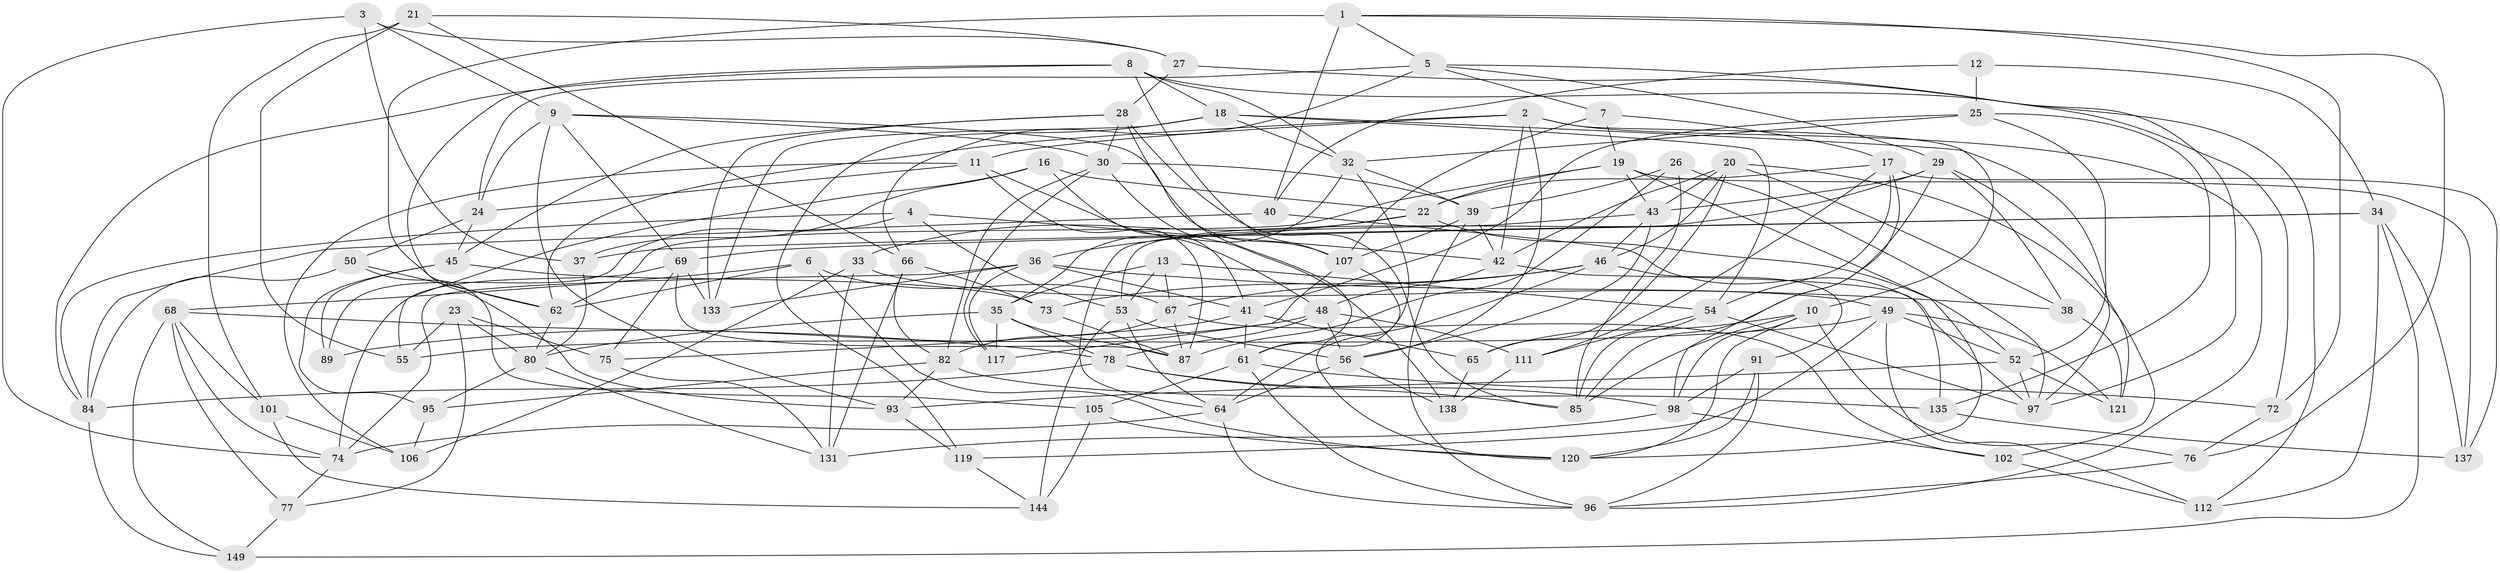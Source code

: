 // original degree distribution, {4: 1.0}
// Generated by graph-tools (version 1.1) at 2025/11/02/27/25 16:11:46]
// undirected, 95 vertices, 239 edges
graph export_dot {
graph [start="1"]
  node [color=gray90,style=filled];
  1 [super="+15"];
  2 [super="+14"];
  3;
  4;
  5 [super="+92"];
  6;
  7;
  8 [super="+124"];
  9 [super="+94"];
  10 [super="+70"];
  11 [super="+63"];
  12;
  13;
  16;
  17 [super="+141"];
  18 [super="+122"];
  19 [super="+100"];
  20 [super="+44"];
  21;
  22 [super="+126"];
  23;
  24 [super="+114"];
  25 [super="+146"];
  26;
  27;
  28 [super="+31"];
  29 [super="+127"];
  30 [super="+71"];
  32 [super="+83"];
  33;
  34 [super="+51"];
  35 [super="+129"];
  36 [super="+90"];
  37;
  38;
  39 [super="+147"];
  40;
  41 [super="+47"];
  42 [super="+109"];
  43 [super="+58"];
  45 [super="+86"];
  46 [super="+79"];
  48 [super="+60"];
  49 [super="+118"];
  50;
  52 [super="+143"];
  53 [super="+59"];
  54 [super="+104"];
  55;
  56 [super="+57"];
  61 [super="+123"];
  62 [super="+103"];
  64 [super="+125"];
  65;
  66 [super="+81"];
  67 [super="+134"];
  68 [super="+99"];
  69 [super="+130"];
  72;
  73;
  74 [super="+128"];
  75;
  76;
  77;
  78 [super="+88"];
  80 [super="+108"];
  82 [super="+115"];
  84 [super="+132"];
  85 [super="+142"];
  87 [super="+113"];
  89;
  91;
  93 [super="+136"];
  95;
  96 [super="+139"];
  97 [super="+116"];
  98 [super="+145"];
  101;
  102;
  105;
  106;
  107 [super="+110"];
  111;
  112;
  117;
  119;
  120 [super="+148"];
  121;
  131 [super="+140"];
  133;
  135;
  137;
  138;
  144;
  149;
  1 -- 93 [weight=2];
  1 -- 5;
  1 -- 40;
  1 -- 72;
  1 -- 76;
  2 -- 10;
  2 -- 11;
  2 -- 42;
  2 -- 56;
  2 -- 96;
  2 -- 62;
  3 -- 74;
  3 -- 9;
  3 -- 27;
  3 -- 37;
  4 -- 84;
  4 -- 53;
  4 -- 89;
  4 -- 42;
  5 -- 7;
  5 -- 66;
  5 -- 24;
  5 -- 97;
  5 -- 29;
  6 -- 68;
  6 -- 67;
  6 -- 120;
  6 -- 62;
  7 -- 17;
  7 -- 19;
  7 -- 107;
  8 -- 112;
  8 -- 18;
  8 -- 107;
  8 -- 62;
  8 -- 32;
  8 -- 84;
  9 -- 93;
  9 -- 24;
  9 -- 107;
  9 -- 69;
  9 -- 30;
  10 -- 65;
  10 -- 76;
  10 -- 98;
  10 -- 120;
  10 -- 85;
  11 -- 24 [weight=2];
  11 -- 106;
  11 -- 87;
  11 -- 48;
  12 -- 34;
  12 -- 25 [weight=2];
  12 -- 40;
  13 -- 35;
  13 -- 54;
  13 -- 53;
  13 -- 67;
  16 -- 55;
  16 -- 37;
  16 -- 41;
  16 -- 22;
  17 -- 22;
  17 -- 137;
  17 -- 54;
  17 -- 111;
  17 -- 98;
  18 -- 32;
  18 -- 119;
  18 -- 97;
  18 -- 133;
  18 -- 54;
  19 -- 137;
  19 -- 62;
  19 -- 120;
  19 -- 43;
  19 -- 22;
  20 -- 102;
  20 -- 43;
  20 -- 65;
  20 -- 38;
  20 -- 42;
  20 -- 46;
  21 -- 55;
  21 -- 101;
  21 -- 27;
  21 -- 66;
  22 -- 52;
  22 -- 36;
  22 -- 33;
  23 -- 75;
  23 -- 77;
  23 -- 55;
  23 -- 80;
  24 -- 45;
  24 -- 50;
  25 -- 52;
  25 -- 41;
  25 -- 32;
  25 -- 135;
  26 -- 85;
  26 -- 97;
  26 -- 39;
  26 -- 87;
  27 -- 72;
  27 -- 28;
  28 -- 133;
  28 -- 85;
  28 -- 61;
  28 -- 45;
  28 -- 30;
  29 -- 121;
  29 -- 38;
  29 -- 43;
  29 -- 53;
  29 -- 85;
  30 -- 138;
  30 -- 117;
  30 -- 39;
  30 -- 82;
  32 -- 35;
  32 -- 61;
  32 -- 39;
  33 -- 106;
  33 -- 49;
  33 -- 131;
  34 -- 137;
  34 -- 112;
  34 -- 37;
  34 -- 149;
  34 -- 69;
  35 -- 117;
  35 -- 80;
  35 -- 78;
  35 -- 87;
  36 -- 133;
  36 -- 117;
  36 -- 74;
  36 -- 41;
  36 -- 38;
  37 -- 80;
  38 -- 121;
  39 -- 42;
  39 -- 96;
  39 -- 107;
  40 -- 97;
  40 -- 84;
  41 -- 65;
  41 -- 75;
  41 -- 61;
  42 -- 48;
  42 -- 135;
  43 -- 56;
  43 -- 64;
  43 -- 46;
  45 -- 89 [weight=2];
  45 -- 73;
  45 -- 95;
  46 -- 73;
  46 -- 91;
  46 -- 64;
  46 -- 67;
  48 -- 89;
  48 -- 56;
  48 -- 78;
  48 -- 111;
  49 -- 52;
  49 -- 119;
  49 -- 112;
  49 -- 121;
  49 -- 55;
  50 -- 62;
  50 -- 105;
  50 -- 84;
  52 -- 97;
  52 -- 121;
  52 -- 93;
  53 -- 64;
  53 -- 56;
  53 -- 144;
  54 -- 97;
  54 -- 111;
  54 -- 85;
  56 -- 138;
  56 -- 64;
  61 -- 72;
  61 -- 105;
  61 -- 96;
  62 -- 80;
  64 -- 96;
  64 -- 74;
  65 -- 138;
  66 -- 82;
  66 -- 131 [weight=2];
  66 -- 73;
  67 -- 102;
  67 -- 87;
  67 -- 82;
  68 -- 77;
  68 -- 74;
  68 -- 101;
  68 -- 78;
  68 -- 149;
  69 -- 87;
  69 -- 75;
  69 -- 133;
  69 -- 74;
  72 -- 76;
  73 -- 87;
  74 -- 77;
  75 -- 131;
  76 -- 96;
  77 -- 149;
  78 -- 84;
  78 -- 98;
  78 -- 85;
  80 -- 95;
  80 -- 131;
  82 -- 95;
  82 -- 93;
  82 -- 135;
  84 -- 149;
  91 -- 98;
  91 -- 120;
  91 -- 96;
  93 -- 119;
  95 -- 106;
  98 -- 102;
  98 -- 131;
  101 -- 106;
  101 -- 144;
  102 -- 112;
  105 -- 144;
  105 -- 120;
  107 -- 117;
  107 -- 120;
  111 -- 138;
  119 -- 144;
  135 -- 137;
}
